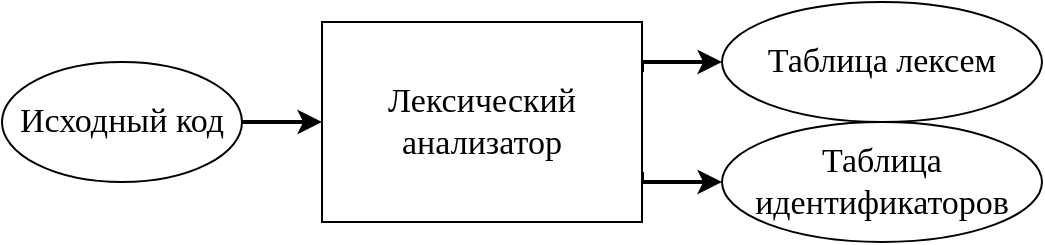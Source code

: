 <mxfile version="24.9.3">
  <diagram name="Страница — 1" id="l3l8ryNABg0c6hfj7hHB">
    <mxGraphModel dx="184" dy="361" grid="1" gridSize="10" guides="1" tooltips="1" connect="1" arrows="1" fold="1" page="1" pageScale="1" pageWidth="1169" pageHeight="827" math="0" shadow="0">
      <root>
        <mxCell id="0" />
        <mxCell id="1" parent="0" />
        <mxCell id="oYod2DeekB2kwH-i7KGN-6" value="" style="edgeStyle=orthogonalEdgeStyle;rounded=0;orthogonalLoop=1;jettySize=auto;html=1;strokeWidth=2;fontSize=17;fontFamily=Times New Roman;" edge="1" parent="1" source="oYod2DeekB2kwH-i7KGN-1" target="oYod2DeekB2kwH-i7KGN-2">
          <mxGeometry relative="1" as="geometry" />
        </mxCell>
        <mxCell id="oYod2DeekB2kwH-i7KGN-1" value="Исходный код" style="ellipse;whiteSpace=wrap;html=1;fontSize=17;fontFamily=Times New Roman;" vertex="1" parent="1">
          <mxGeometry x="80" y="270" width="120" height="60" as="geometry" />
        </mxCell>
        <mxCell id="oYod2DeekB2kwH-i7KGN-7" style="edgeStyle=orthogonalEdgeStyle;rounded=0;orthogonalLoop=1;jettySize=auto;html=1;exitX=1;exitY=0.25;exitDx=0;exitDy=0;entryX=0;entryY=0.5;entryDx=0;entryDy=0;strokeWidth=2;fontSize=17;fontFamily=Times New Roman;" edge="1" parent="1" source="oYod2DeekB2kwH-i7KGN-2" target="oYod2DeekB2kwH-i7KGN-4">
          <mxGeometry relative="1" as="geometry">
            <mxPoint x="430" y="275.296" as="targetPoint" />
            <Array as="points">
              <mxPoint x="400" y="270" />
            </Array>
          </mxGeometry>
        </mxCell>
        <mxCell id="oYod2DeekB2kwH-i7KGN-8" style="edgeStyle=orthogonalEdgeStyle;rounded=0;orthogonalLoop=1;jettySize=auto;html=1;exitX=1;exitY=0.75;exitDx=0;exitDy=0;entryX=0;entryY=0.5;entryDx=0;entryDy=0;strokeWidth=2;fontSize=17;fontFamily=Times New Roman;" edge="1" parent="1" source="oYod2DeekB2kwH-i7KGN-2" target="oYod2DeekB2kwH-i7KGN-3">
          <mxGeometry relative="1" as="geometry">
            <Array as="points">
              <mxPoint x="400" y="330" />
            </Array>
          </mxGeometry>
        </mxCell>
        <mxCell id="oYod2DeekB2kwH-i7KGN-2" value="Лексический анализатор" style="rounded=0;whiteSpace=wrap;html=1;fontSize=17;fontFamily=Times New Roman;" vertex="1" parent="1">
          <mxGeometry x="240" y="250" width="160" height="100" as="geometry" />
        </mxCell>
        <mxCell id="oYod2DeekB2kwH-i7KGN-3" value="Таблица идентификаторов" style="ellipse;whiteSpace=wrap;html=1;fontSize=17;fontFamily=Times New Roman;" vertex="1" parent="1">
          <mxGeometry x="440" y="300" width="160" height="60" as="geometry" />
        </mxCell>
        <mxCell id="oYod2DeekB2kwH-i7KGN-4" value="Таблица лексем" style="ellipse;whiteSpace=wrap;html=1;fontSize=17;fontFamily=Times New Roman;" vertex="1" parent="1">
          <mxGeometry x="440" y="240" width="160" height="60" as="geometry" />
        </mxCell>
      </root>
    </mxGraphModel>
  </diagram>
</mxfile>

